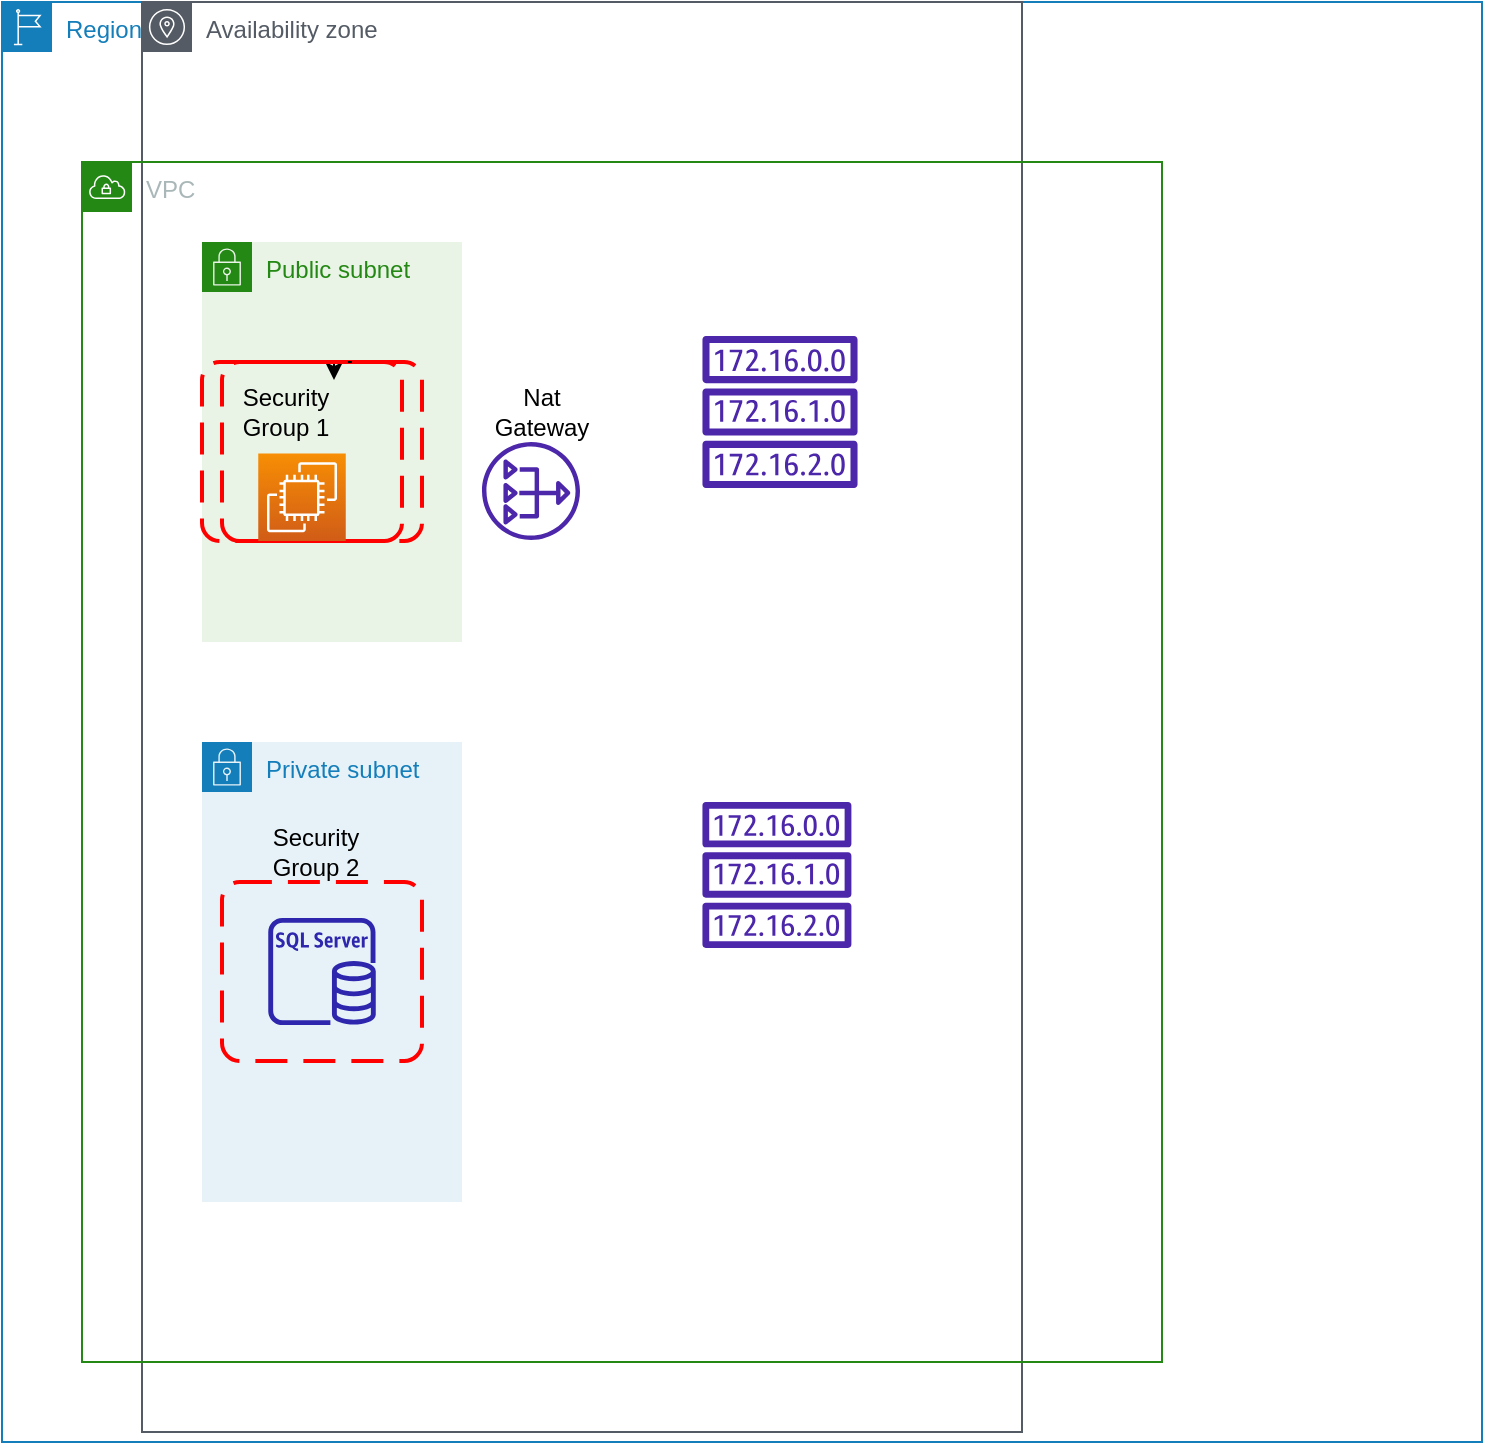 <mxfile version="21.2.1" type="github">
  <diagram name="Page-1" id="NYYK2rT18FibjrhqJswV">
    <mxGraphModel dx="1434" dy="804" grid="1" gridSize="10" guides="1" tooltips="1" connect="1" arrows="1" fold="1" page="1" pageScale="1" pageWidth="850" pageHeight="1100" math="0" shadow="0">
      <root>
        <mxCell id="0" />
        <mxCell id="1" parent="0" />
        <mxCell id="1vCSGGUYjGU--OyD2Uc1-13" value="Region" style="points=[[0,0],[0.25,0],[0.5,0],[0.75,0],[1,0],[1,0.25],[1,0.5],[1,0.75],[1,1],[0.75,1],[0.5,1],[0.25,1],[0,1],[0,0.75],[0,0.5],[0,0.25]];outlineConnect=0;gradientColor=none;html=1;whiteSpace=wrap;fontSize=12;fontStyle=0;container=1;pointerEvents=0;collapsible=0;recursiveResize=0;shape=mxgraph.aws4.group;grIcon=mxgraph.aws4.group_region;strokeColor=#147EBA;fillColor=none;verticalAlign=top;align=left;spacingLeft=30;fontColor=#147EBA;" vertex="1" parent="1">
          <mxGeometry x="60" y="40" width="740" height="720" as="geometry" />
        </mxCell>
        <mxCell id="1vCSGGUYjGU--OyD2Uc1-14" value="Availability zone" style="sketch=0;outlineConnect=0;gradientColor=none;html=1;whiteSpace=wrap;fontSize=12;fontStyle=0;shape=mxgraph.aws4.group;grIcon=mxgraph.aws4.group_availability_zone;strokeColor=#545B64;fillColor=none;verticalAlign=top;align=left;spacingLeft=30;fontColor=#545B64;" vertex="1" parent="1vCSGGUYjGU--OyD2Uc1-13">
          <mxGeometry x="70" width="440" height="715" as="geometry" />
        </mxCell>
        <mxCell id="1vCSGGUYjGU--OyD2Uc1-15" value="VPC" style="points=[[0,0],[0.25,0],[0.5,0],[0.75,0],[1,0],[1,0.25],[1,0.5],[1,0.75],[1,1],[0.75,1],[0.5,1],[0.25,1],[0,1],[0,0.75],[0,0.5],[0,0.25]];outlineConnect=0;gradientColor=none;html=1;whiteSpace=wrap;fontSize=12;fontStyle=0;container=1;pointerEvents=0;collapsible=0;recursiveResize=0;shape=mxgraph.aws4.group;grIcon=mxgraph.aws4.group_vpc;strokeColor=#248814;fillColor=none;verticalAlign=top;align=left;spacingLeft=30;fontColor=#AAB7B8;dashed=0;" vertex="1" parent="1vCSGGUYjGU--OyD2Uc1-13">
          <mxGeometry x="40" y="80" width="540" height="600" as="geometry" />
        </mxCell>
        <mxCell id="1vCSGGUYjGU--OyD2Uc1-16" value="Public subnet" style="points=[[0,0],[0.25,0],[0.5,0],[0.75,0],[1,0],[1,0.25],[1,0.5],[1,0.75],[1,1],[0.75,1],[0.5,1],[0.25,1],[0,1],[0,0.75],[0,0.5],[0,0.25]];outlineConnect=0;gradientColor=none;html=1;whiteSpace=wrap;fontSize=12;fontStyle=0;container=1;pointerEvents=0;collapsible=0;recursiveResize=0;shape=mxgraph.aws4.group;grIcon=mxgraph.aws4.group_security_group;grStroke=0;strokeColor=#248814;fillColor=#E9F3E6;verticalAlign=top;align=left;spacingLeft=30;fontColor=#248814;dashed=0;" vertex="1" parent="1vCSGGUYjGU--OyD2Uc1-15">
          <mxGeometry x="60" y="40" width="130" height="200" as="geometry" />
        </mxCell>
        <mxCell id="1vCSGGUYjGU--OyD2Uc1-17" value="Private subnet" style="points=[[0,0],[0.25,0],[0.5,0],[0.75,0],[1,0],[1,0.25],[1,0.5],[1,0.75],[1,1],[0.75,1],[0.5,1],[0.25,1],[0,1],[0,0.75],[0,0.5],[0,0.25]];outlineConnect=0;gradientColor=none;html=1;whiteSpace=wrap;fontSize=12;fontStyle=0;container=1;pointerEvents=0;collapsible=0;recursiveResize=0;shape=mxgraph.aws4.group;grIcon=mxgraph.aws4.group_security_group;grStroke=0;strokeColor=#147EBA;fillColor=#E6F2F8;verticalAlign=top;align=left;spacingLeft=30;fontColor=#147EBA;dashed=0;" vertex="1" parent="1vCSGGUYjGU--OyD2Uc1-15">
          <mxGeometry x="60" y="290" width="130" height="230" as="geometry" />
        </mxCell>
        <mxCell id="1vCSGGUYjGU--OyD2Uc1-33" value="Security Group 2" style="text;html=1;strokeColor=none;fillColor=none;align=center;verticalAlign=middle;whiteSpace=wrap;rounded=0;" vertex="1" parent="1vCSGGUYjGU--OyD2Uc1-17">
          <mxGeometry x="26.87" y="40" width="60" height="30" as="geometry" />
        </mxCell>
        <mxCell id="1vCSGGUYjGU--OyD2Uc1-30" value="" style="sketch=0;outlineConnect=0;fontColor=#232F3E;gradientColor=none;fillColor=#4D27AA;strokeColor=none;dashed=0;verticalLabelPosition=bottom;verticalAlign=top;align=center;html=1;fontSize=12;fontStyle=0;aspect=fixed;pointerEvents=1;shape=mxgraph.aws4.nat_gateway;" vertex="1" parent="1vCSGGUYjGU--OyD2Uc1-15">
          <mxGeometry x="200" y="140" width="49" height="49" as="geometry" />
        </mxCell>
        <mxCell id="1vCSGGUYjGU--OyD2Uc1-18" value="" style="rounded=1;arcSize=10;dashed=1;strokeColor=#ff0000;fillColor=none;gradientColor=none;dashPattern=8 4;strokeWidth=2;" vertex="1" parent="1vCSGGUYjGU--OyD2Uc1-13">
          <mxGeometry x="110" y="180" width="100" height="89.5" as="geometry" />
        </mxCell>
        <mxCell id="1vCSGGUYjGU--OyD2Uc1-26" value="" style="rounded=1;arcSize=10;dashed=1;strokeColor=#ff0000;fillColor=none;gradientColor=none;dashPattern=8 4;strokeWidth=2;" vertex="1" parent="1vCSGGUYjGU--OyD2Uc1-13">
          <mxGeometry x="110" y="440" width="100" height="89.5" as="geometry" />
        </mxCell>
        <mxCell id="1vCSGGUYjGU--OyD2Uc1-29" value="" style="sketch=0;outlineConnect=0;fontColor=#232F3E;gradientColor=none;fillColor=#2E27AD;strokeColor=none;dashed=0;verticalLabelPosition=bottom;verticalAlign=top;align=center;html=1;fontSize=12;fontStyle=0;aspect=fixed;pointerEvents=1;shape=mxgraph.aws4.rds_sql_server_instance;" vertex="1" parent="1vCSGGUYjGU--OyD2Uc1-13">
          <mxGeometry x="133.13" y="457.88" width="53.75" height="53.75" as="geometry" />
        </mxCell>
        <mxCell id="1vCSGGUYjGU--OyD2Uc1-32" value="Nat Gateway" style="text;html=1;strokeColor=none;fillColor=none;align=center;verticalAlign=middle;whiteSpace=wrap;rounded=0;" vertex="1" parent="1vCSGGUYjGU--OyD2Uc1-13">
          <mxGeometry x="240" y="190" width="60" height="30" as="geometry" />
        </mxCell>
        <mxCell id="1vCSGGUYjGU--OyD2Uc1-36" value="" style="sketch=0;outlineConnect=0;fontColor=#232F3E;gradientColor=none;fillColor=#4D27AA;strokeColor=none;dashed=0;verticalLabelPosition=bottom;verticalAlign=top;align=center;html=1;fontSize=12;fontStyle=0;aspect=fixed;pointerEvents=1;shape=mxgraph.aws4.route_table;" vertex="1" parent="1vCSGGUYjGU--OyD2Uc1-13">
          <mxGeometry x="350" y="167" width="78" height="76" as="geometry" />
        </mxCell>
        <mxCell id="1vCSGGUYjGU--OyD2Uc1-38" value="" style="sketch=0;outlineConnect=0;fontColor=#232F3E;gradientColor=none;fillColor=#4D27AA;strokeColor=none;dashed=0;verticalLabelPosition=bottom;verticalAlign=top;align=center;html=1;fontSize=12;fontStyle=0;aspect=fixed;pointerEvents=1;shape=mxgraph.aws4.route_table;" vertex="1" parent="1vCSGGUYjGU--OyD2Uc1-13">
          <mxGeometry x="350" y="400" width="74.92" height="73" as="geometry" />
        </mxCell>
        <mxCell id="1vCSGGUYjGU--OyD2Uc1-35" style="edgeStyle=orthogonalEdgeStyle;rounded=0;orthogonalLoop=1;jettySize=auto;html=1;exitX=0.75;exitY=0;exitDx=0;exitDy=0;entryX=0.902;entryY=-0.033;entryDx=0;entryDy=0;entryPerimeter=0;" edge="1" parent="1" source="1vCSGGUYjGU--OyD2Uc1-25" target="1vCSGGUYjGU--OyD2Uc1-31">
          <mxGeometry relative="1" as="geometry" />
        </mxCell>
        <mxCell id="1vCSGGUYjGU--OyD2Uc1-25" value="" style="rounded=1;arcSize=10;dashed=1;strokeColor=#ff0000;fillColor=none;gradientColor=none;dashPattern=8 4;strokeWidth=2;" vertex="1" parent="1">
          <mxGeometry x="160" y="220" width="100" height="89.5" as="geometry" />
        </mxCell>
        <mxCell id="1vCSGGUYjGU--OyD2Uc1-27" value="" style="sketch=0;points=[[0,0,0],[0.25,0,0],[0.5,0,0],[0.75,0,0],[1,0,0],[0,1,0],[0.25,1,0],[0.5,1,0],[0.75,1,0],[1,1,0],[0,0.25,0],[0,0.5,0],[0,0.75,0],[1,0.25,0],[1,0.5,0],[1,0.75,0]];outlineConnect=0;fontColor=#232F3E;gradientColor=#F78E04;gradientDirection=north;fillColor=#D05C17;strokeColor=#ffffff;dashed=0;verticalLabelPosition=bottom;verticalAlign=top;align=center;html=1;fontSize=12;fontStyle=0;aspect=fixed;shape=mxgraph.aws4.resourceIcon;resIcon=mxgraph.aws4.ec2;" vertex="1" parent="1">
          <mxGeometry x="188.13" y="265.75" width="43.75" height="43.75" as="geometry" />
        </mxCell>
        <mxCell id="1vCSGGUYjGU--OyD2Uc1-31" value="Security Group 1&lt;br&gt;" style="text;html=1;strokeColor=none;fillColor=none;align=center;verticalAlign=middle;whiteSpace=wrap;rounded=0;" vertex="1" parent="1">
          <mxGeometry x="171.88" y="230" width="60" height="30" as="geometry" />
        </mxCell>
      </root>
    </mxGraphModel>
  </diagram>
</mxfile>
